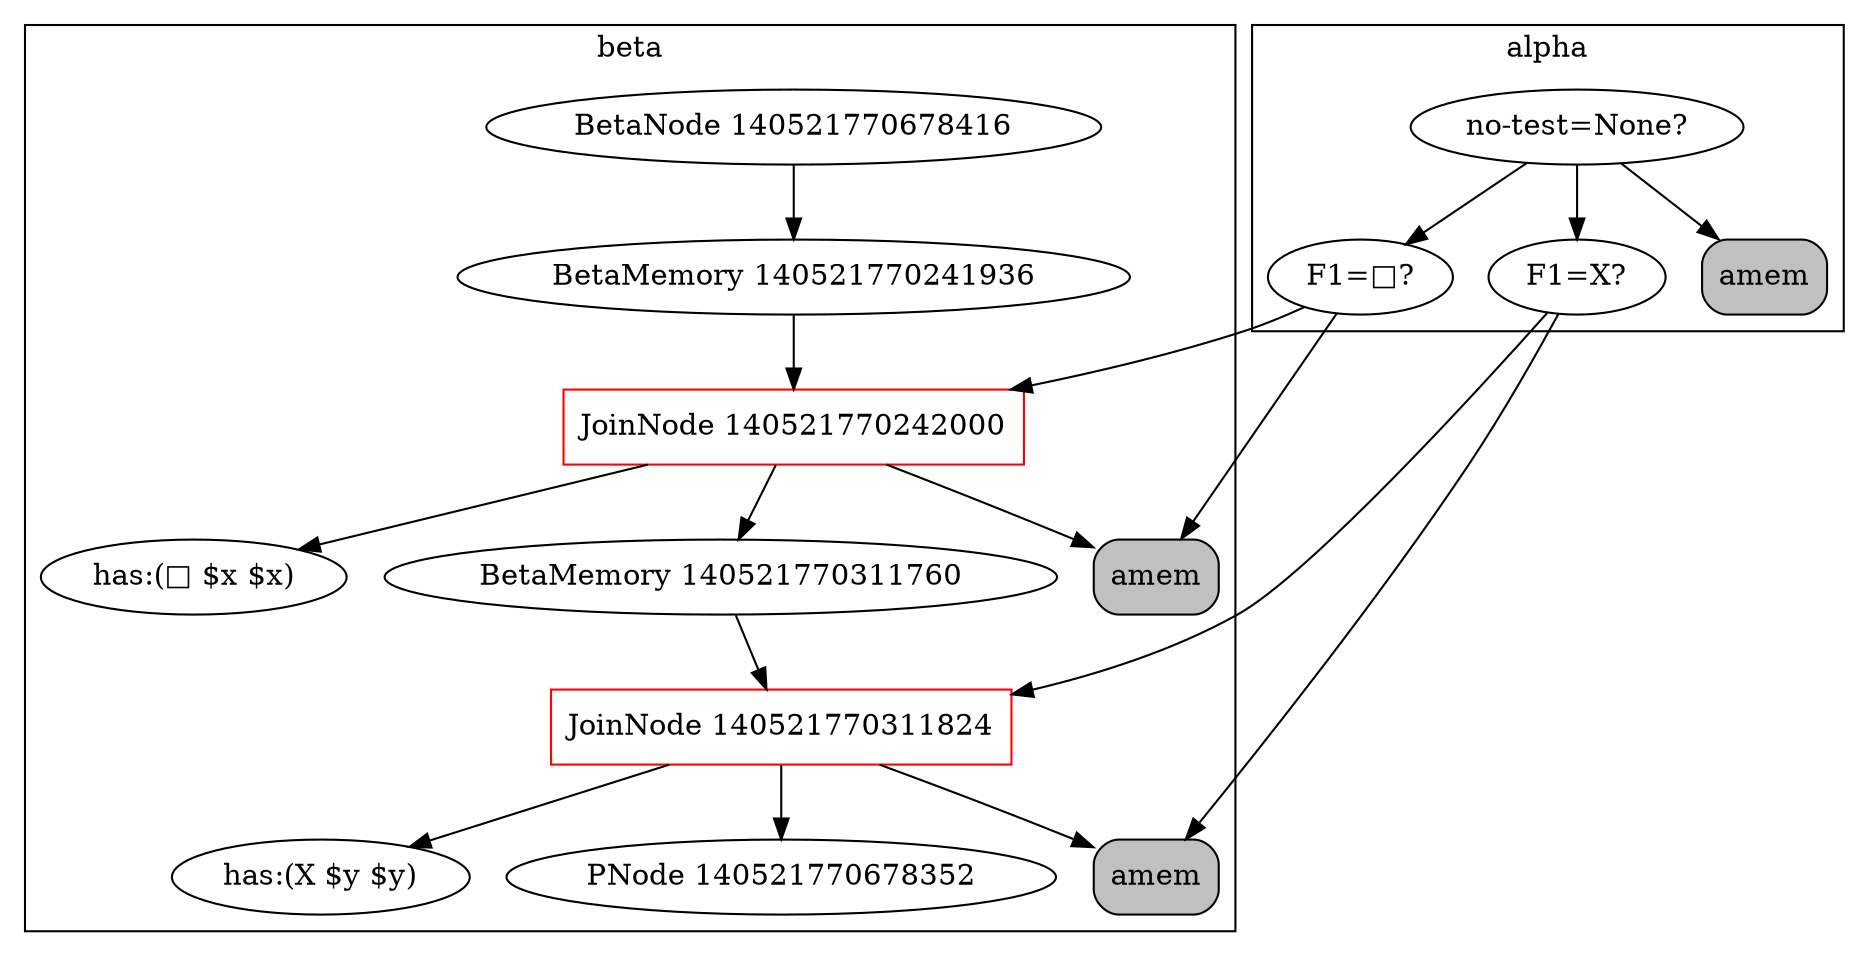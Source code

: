 digraph {
    subgraph cluster_1 {
    label = beta
    "BetaNode 140521770678416" -> "BetaMemory 140521770241936";
    "BetaMemory 140521770241936" -> "JoinNode 140521770242000";
    "JoinNode 140521770242000" -> "amem:<rete.alpha.AlphaMemory instance at 0x7fcdc632f290>"
    "JoinNode 140521770242000" [shape=box, color=red];
    "JoinNode 140521770242000" -> "has:(□ $x $x)"
    "JoinNode 140521770242000" -> "BetaMemory 140521770311760";
    "BetaMemory 140521770311760" -> "JoinNode 140521770311824";
    "JoinNode 140521770311824" -> "amem:<rete.alpha.AlphaMemory instance at 0x7fcdc632f320>"
    "JoinNode 140521770311824" [shape=box, color=red];
    "JoinNode 140521770311824" -> "has:(X $y $y)"
    "JoinNode 140521770311824" -> "PNode 140521770678352";
    }
    subgraph cluster_0 {
    label = alpha
    "no-test=None?" -> "F1=□?";
    "F1=□?" -> "amem:<rete.alpha.AlphaMemory instance at 0x7fcdc632f290>";
    "amem:<rete.alpha.AlphaMemory instance at 0x7fcdc632f290>" [shape=box, style="rounded,filled", label="amem", fillcolor=gray];
    "no-test=None?" -> "F1=X?";
    "F1=X?" -> "amem:<rete.alpha.AlphaMemory instance at 0x7fcdc632f320>";
    "amem:<rete.alpha.AlphaMemory instance at 0x7fcdc632f320>" [shape=box, style="rounded,filled", label="amem", fillcolor=gray];
    "no-test=None?" -> "amem:<rete.alpha.AlphaMemory instance at 0x7fcdc632f0e0>";
    "amem:<rete.alpha.AlphaMemory instance at 0x7fcdc632f0e0>" [shape=box, style="rounded,filled", label="amem", fillcolor=gray];
    }
    "F1=□?" -> "JoinNode 140521770242000";
    "F1=X?" -> "JoinNode 140521770311824";
}